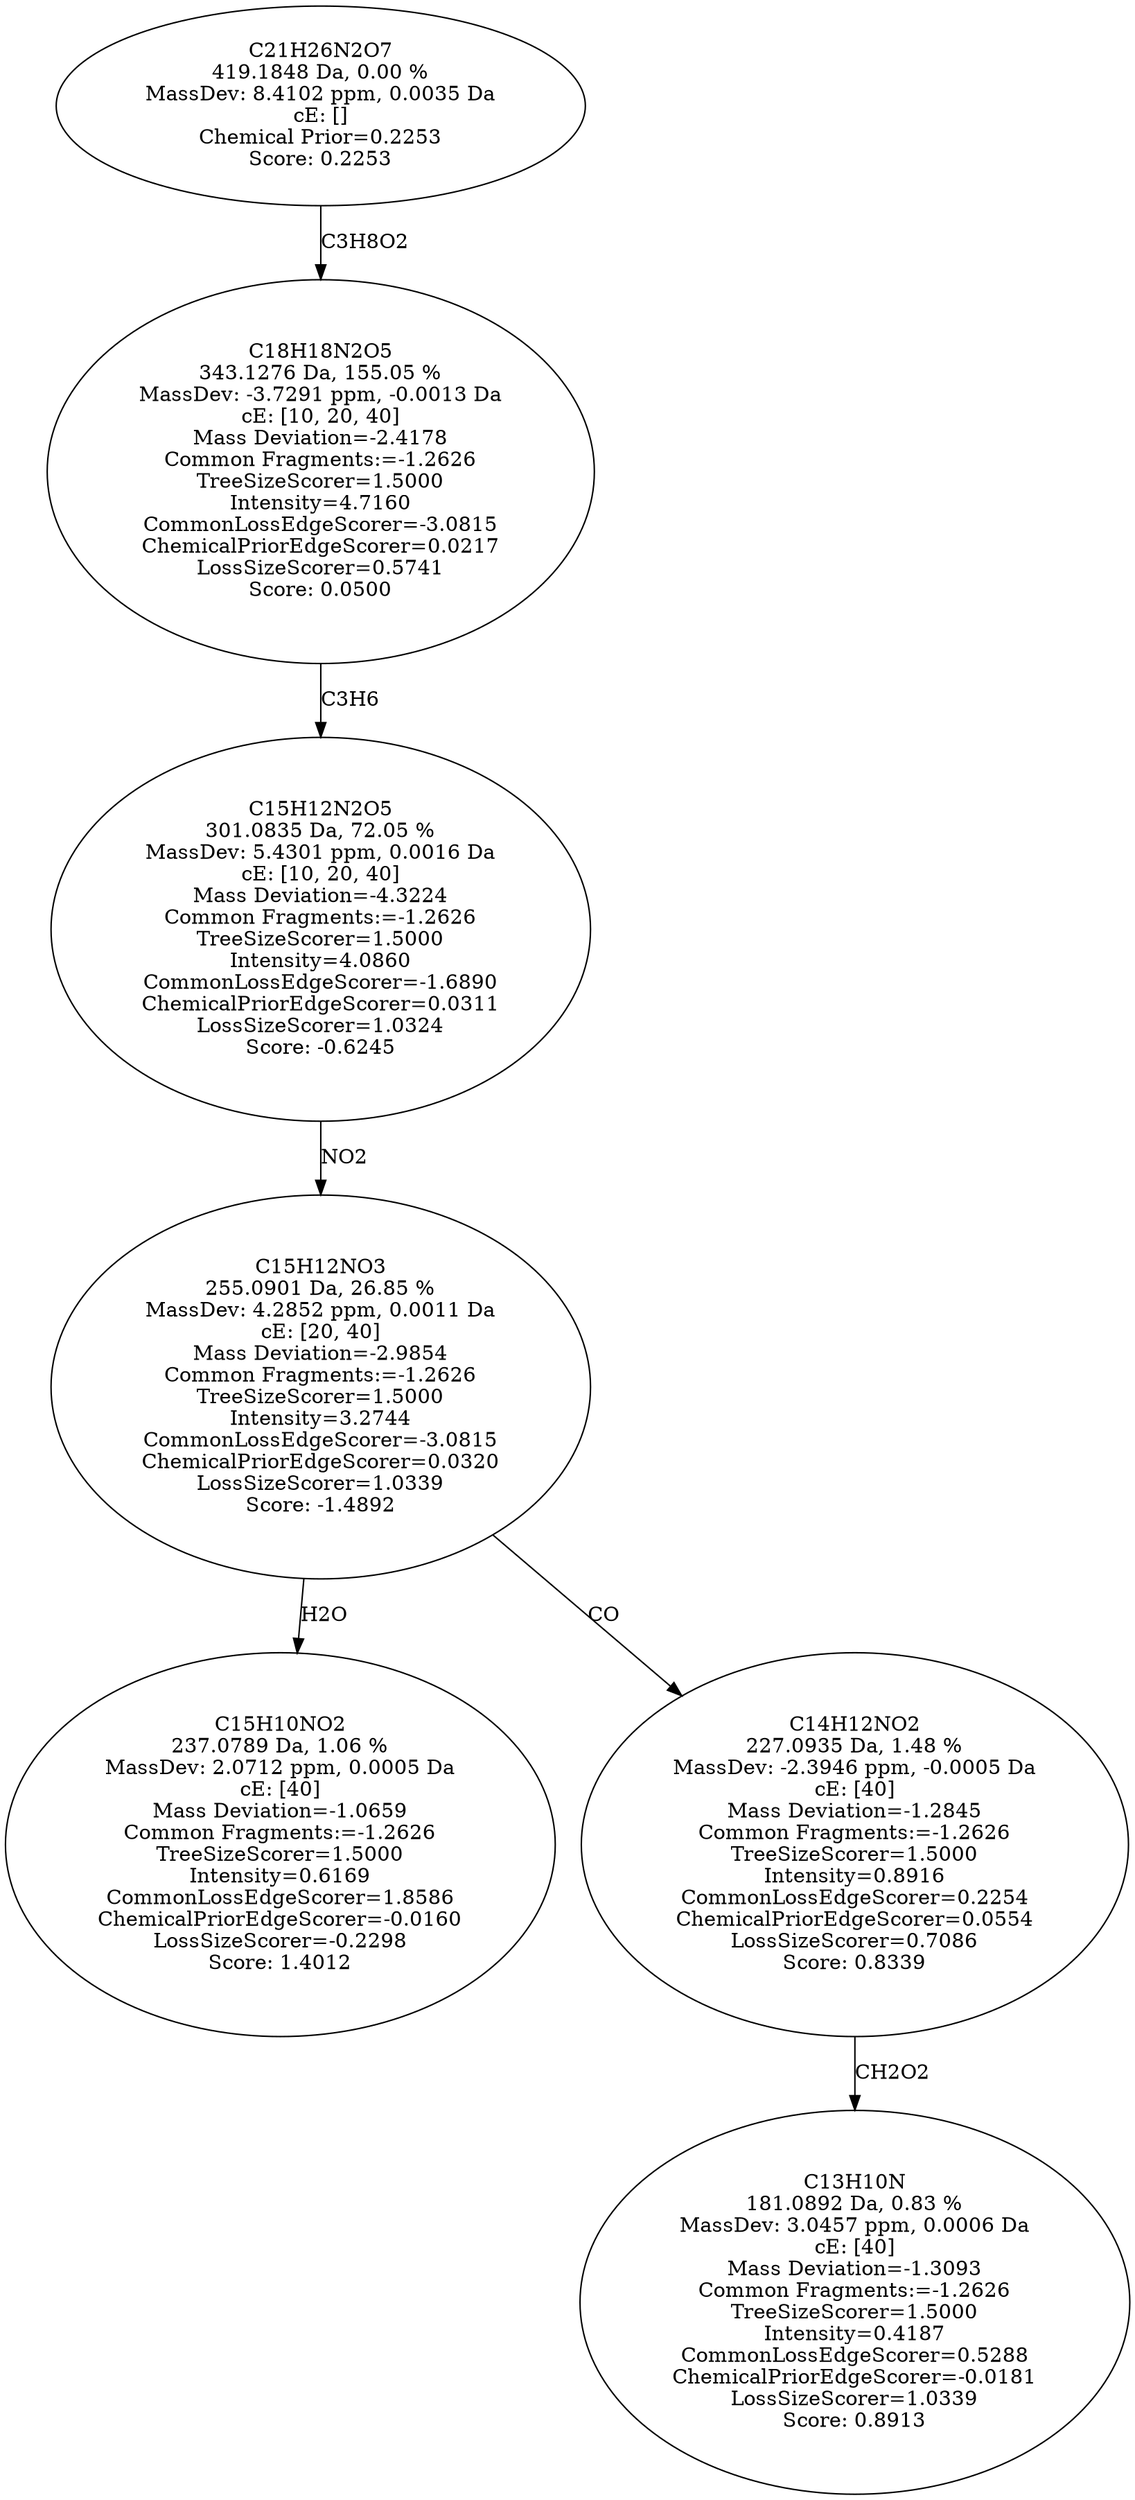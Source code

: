 strict digraph {
v1 [label="C15H10NO2\n237.0789 Da, 1.06 %\nMassDev: 2.0712 ppm, 0.0005 Da\ncE: [40]\nMass Deviation=-1.0659\nCommon Fragments:=-1.2626\nTreeSizeScorer=1.5000\nIntensity=0.6169\nCommonLossEdgeScorer=1.8586\nChemicalPriorEdgeScorer=-0.0160\nLossSizeScorer=-0.2298\nScore: 1.4012"];
v2 [label="C13H10N\n181.0892 Da, 0.83 %\nMassDev: 3.0457 ppm, 0.0006 Da\ncE: [40]\nMass Deviation=-1.3093\nCommon Fragments:=-1.2626\nTreeSizeScorer=1.5000\nIntensity=0.4187\nCommonLossEdgeScorer=0.5288\nChemicalPriorEdgeScorer=-0.0181\nLossSizeScorer=1.0339\nScore: 0.8913"];
v3 [label="C14H12NO2\n227.0935 Da, 1.48 %\nMassDev: -2.3946 ppm, -0.0005 Da\ncE: [40]\nMass Deviation=-1.2845\nCommon Fragments:=-1.2626\nTreeSizeScorer=1.5000\nIntensity=0.8916\nCommonLossEdgeScorer=0.2254\nChemicalPriorEdgeScorer=0.0554\nLossSizeScorer=0.7086\nScore: 0.8339"];
v4 [label="C15H12NO3\n255.0901 Da, 26.85 %\nMassDev: 4.2852 ppm, 0.0011 Da\ncE: [20, 40]\nMass Deviation=-2.9854\nCommon Fragments:=-1.2626\nTreeSizeScorer=1.5000\nIntensity=3.2744\nCommonLossEdgeScorer=-3.0815\nChemicalPriorEdgeScorer=0.0320\nLossSizeScorer=1.0339\nScore: -1.4892"];
v5 [label="C15H12N2O5\n301.0835 Da, 72.05 %\nMassDev: 5.4301 ppm, 0.0016 Da\ncE: [10, 20, 40]\nMass Deviation=-4.3224\nCommon Fragments:=-1.2626\nTreeSizeScorer=1.5000\nIntensity=4.0860\nCommonLossEdgeScorer=-1.6890\nChemicalPriorEdgeScorer=0.0311\nLossSizeScorer=1.0324\nScore: -0.6245"];
v6 [label="C18H18N2O5\n343.1276 Da, 155.05 %\nMassDev: -3.7291 ppm, -0.0013 Da\ncE: [10, 20, 40]\nMass Deviation=-2.4178\nCommon Fragments:=-1.2626\nTreeSizeScorer=1.5000\nIntensity=4.7160\nCommonLossEdgeScorer=-3.0815\nChemicalPriorEdgeScorer=0.0217\nLossSizeScorer=0.5741\nScore: 0.0500"];
v7 [label="C21H26N2O7\n419.1848 Da, 0.00 %\nMassDev: 8.4102 ppm, 0.0035 Da\ncE: []\nChemical Prior=0.2253\nScore: 0.2253"];
v4 -> v1 [label="H2O"];
v3 -> v2 [label="CH2O2"];
v4 -> v3 [label="CO"];
v5 -> v4 [label="NO2"];
v6 -> v5 [label="C3H6"];
v7 -> v6 [label="C3H8O2"];
}